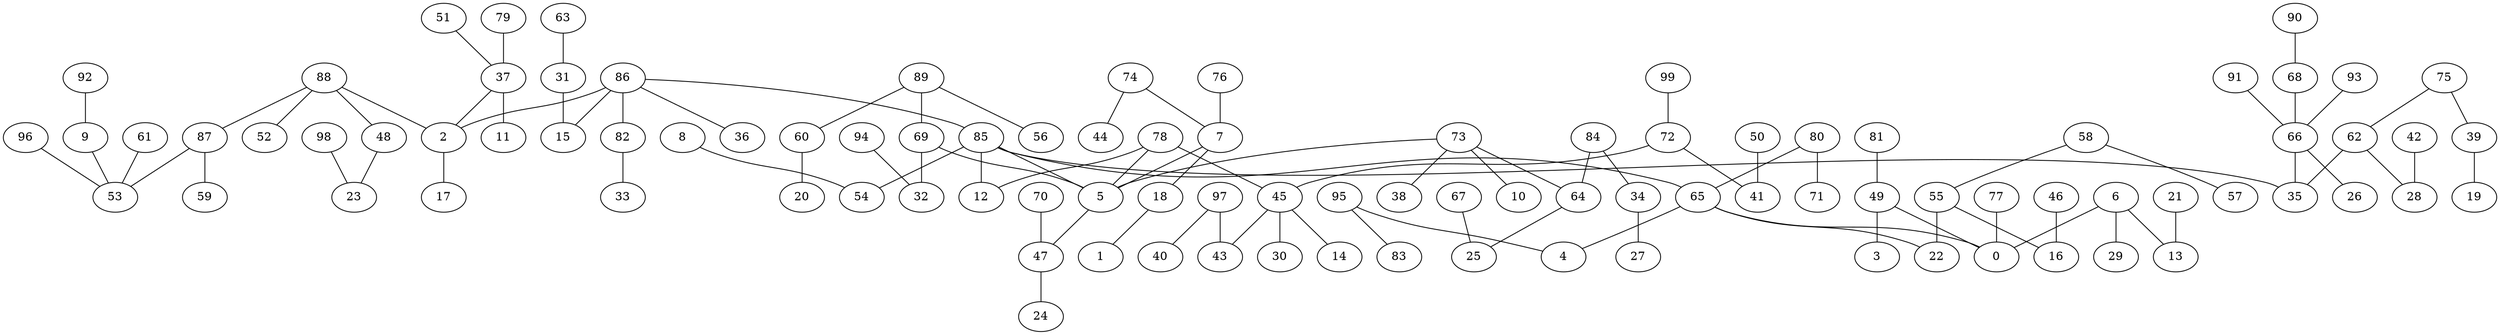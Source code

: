 digraph GG_graph {

subgraph G_graph {
edge [color = black]
"92" -> "9" [dir = none]
"94" -> "32" [dir = none]
"97" -> "40" [dir = none]
"97" -> "43" [dir = none]
"34" -> "27" [dir = none]
"51" -> "37" [dir = none]
"63" -> "31" [dir = none]
"46" -> "16" [dir = none]
"37" -> "11" [dir = none]
"37" -> "2" [dir = none]
"42" -> "28" [dir = none]
"9" -> "53" [dir = none]
"79" -> "37" [dir = none]
"39" -> "19" [dir = none]
"18" -> "1" [dir = none]
"99" -> "72" [dir = none]
"75" -> "39" [dir = none]
"75" -> "62" [dir = none]
"61" -> "53" [dir = none]
"95" -> "83" [dir = none]
"95" -> "4" [dir = none]
"81" -> "49" [dir = none]
"69" -> "32" [dir = none]
"69" -> "5" [dir = none]
"68" -> "66" [dir = none]
"74" -> "44" [dir = none]
"74" -> "7" [dir = none]
"93" -> "66" [dir = none]
"88" -> "52" [dir = none]
"88" -> "48" [dir = none]
"88" -> "87" [dir = none]
"88" -> "2" [dir = none]
"31" -> "15" [dir = none]
"45" -> "14" [dir = none]
"45" -> "43" [dir = none]
"45" -> "30" [dir = none]
"6" -> "13" [dir = none]
"6" -> "29" [dir = none]
"6" -> "0" [dir = none]
"49" -> "3" [dir = none]
"49" -> "0" [dir = none]
"80" -> "71" [dir = none]
"80" -> "65" [dir = none]
"2" -> "17" [dir = none]
"72" -> "41" [dir = none]
"72" -> "45" [dir = none]
"87" -> "59" [dir = none]
"87" -> "53" [dir = none]
"86" -> "36" [dir = none]
"86" -> "15" [dir = none]
"86" -> "82" [dir = none]
"86" -> "2" [dir = none]
"86" -> "85" [dir = none]
"5" -> "47" [dir = none]
"70" -> "47" [dir = none]
"66" -> "26" [dir = none]
"66" -> "35" [dir = none]
"73" -> "10" [dir = none]
"73" -> "38" [dir = none]
"73" -> "64" [dir = none]
"73" -> "5" [dir = none]
"64" -> "25" [dir = none]
"62" -> "28" [dir = none]
"62" -> "35" [dir = none]
"55" -> "16" [dir = none]
"55" -> "22" [dir = none]
"65" -> "4" [dir = none]
"65" -> "0" [dir = none]
"65" -> "22" [dir = none]
"7" -> "18" [dir = none]
"7" -> "5" [dir = none]
"78" -> "45" [dir = none]
"78" -> "5" [dir = none]
"48" -> "23" [dir = none]
"85" -> "12" [dir = none]
"85" -> "54" [dir = none]
"85" -> "35" [dir = none]
"85" -> "5" [dir = none]
"85" -> "65" [dir = none]
"21" -> "13" [dir = none]
"67" -> "25" [dir = none]
"50" -> "41" [dir = none]
"89" -> "56" [dir = none]
"89" -> "60" [dir = none]
"89" -> "69" [dir = none]
"82" -> "33" [dir = none]
"98" -> "23" [dir = none]
"77" -> "0" [dir = none]
"60" -> "20" [dir = none]
"90" -> "68" [dir = none]
"76" -> "7" [dir = none]
"47" -> "24" [dir = none]
"96" -> "53" [dir = none]
"91" -> "66" [dir = none]
"58" -> "57" [dir = none]
"58" -> "55" [dir = none]
"84" -> "34" [dir = none]
"84" -> "64" [dir = none]
"8" -> "54" [dir = none]
"78" -> "12" [dir = none]
}

}
